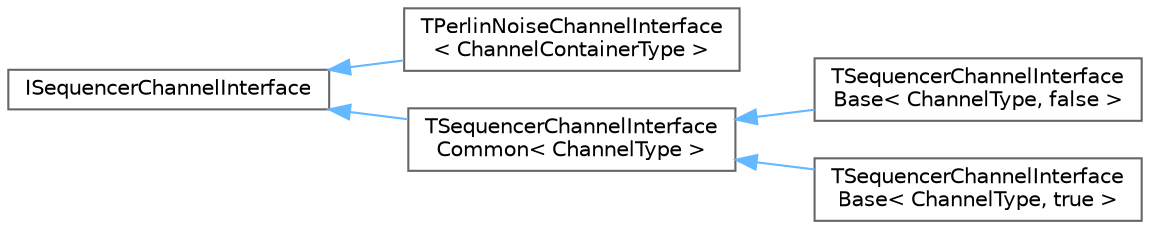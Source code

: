 digraph "Graphical Class Hierarchy"
{
 // INTERACTIVE_SVG=YES
 // LATEX_PDF_SIZE
  bgcolor="transparent";
  edge [fontname=Helvetica,fontsize=10,labelfontname=Helvetica,labelfontsize=10];
  node [fontname=Helvetica,fontsize=10,shape=box,height=0.2,width=0.4];
  rankdir="LR";
  Node0 [id="Node000000",label="ISequencerChannelInterface",height=0.2,width=0.4,color="grey40", fillcolor="white", style="filled",URL="$da/df2/structISequencerChannelInterface.html",tooltip="Abstract interface that defines all sequencer interactions for any channel type Channels are stored i..."];
  Node0 -> Node1 [id="edge5577_Node000000_Node000001",dir="back",color="steelblue1",style="solid",tooltip=" "];
  Node1 [id="Node000001",label="TPerlinNoiseChannelInterface\l\< ChannelContainerType \>",height=0.2,width=0.4,color="grey40", fillcolor="white", style="filled",URL="$d5/d50/structTPerlinNoiseChannelInterface.html",tooltip=" "];
  Node0 -> Node2 [id="edge5578_Node000000_Node000002",dir="back",color="steelblue1",style="solid",tooltip=" "];
  Node2 [id="Node000002",label="TSequencerChannelInterface\lCommon\< ChannelType \>",height=0.2,width=0.4,color="grey40", fillcolor="white", style="filled",URL="$da/dae/structTSequencerChannelInterfaceCommon.html",tooltip="Templated channel interface that calls overloaded functions matching the necessary channel types."];
  Node2 -> Node3 [id="edge5579_Node000002_Node000003",dir="back",color="steelblue1",style="solid",tooltip=" "];
  Node3 [id="Node000003",label="TSequencerChannelInterface\lBase\< ChannelType, false \>",height=0.2,width=0.4,color="grey40", fillcolor="white", style="filled",URL="$d8/d41/structTSequencerChannelInterfaceBase_3_01ChannelType_00_01false_01_4.html",tooltip="Extended base interface for channel types that do not specify extended editor data (ie,..."];
  Node2 -> Node4 [id="edge5580_Node000002_Node000004",dir="back",color="steelblue1",style="solid",tooltip=" "];
  Node4 [id="Node000004",label="TSequencerChannelInterface\lBase\< ChannelType, true \>",height=0.2,width=0.4,color="grey40", fillcolor="white", style="filled",URL="$d7/d60/structTSequencerChannelInterfaceBase_3_01ChannelType_00_01true_01_4.html",tooltip="Extended base interface for channel types that specify extended editor data (ie, TMovieSceneChannelTr..."];
}
